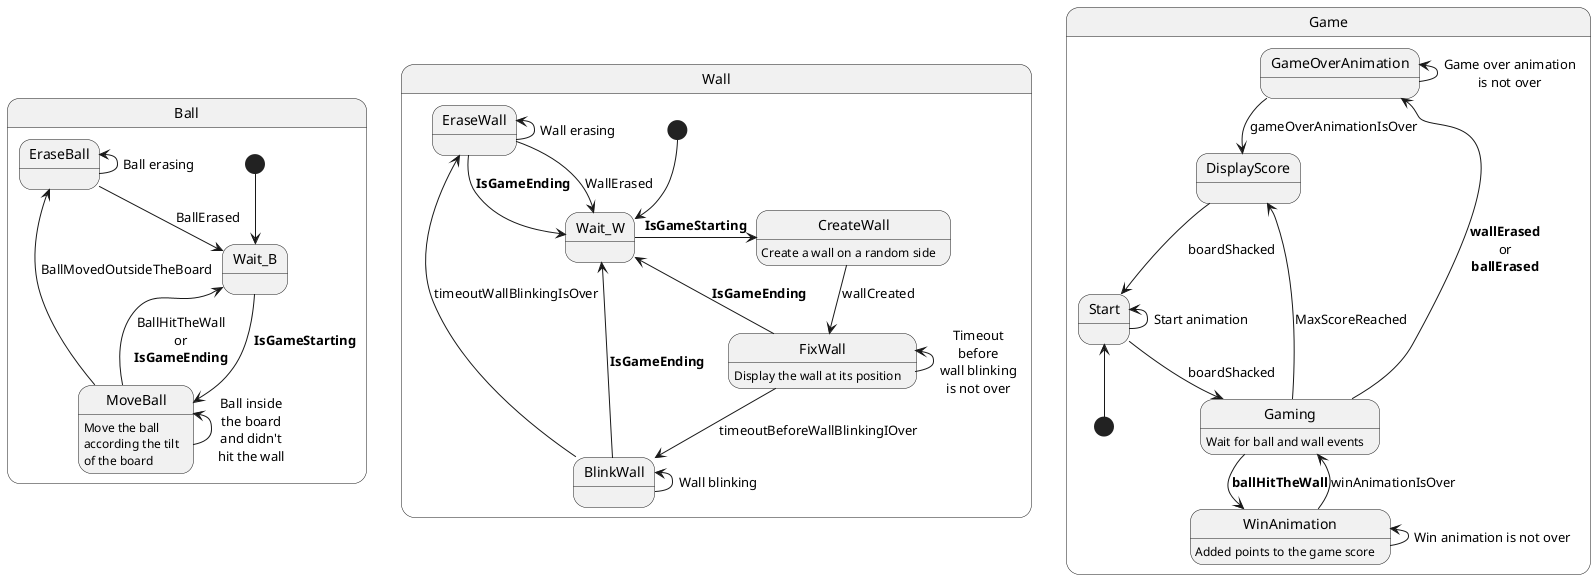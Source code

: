 @startuml

state Ball {
    [*] --> Wait_B

    Wait_B -> MoveBall : **IsGameStarting**

    MoveBall : Move the ball\naccording the tilt\nof the board
    MoveBall -up-> MoveBall : Ball inside\nthe board\nand didn't\nhit the wall
    MoveBall --> EraseBall :  BallMovedOutsideTheBoard
    MoveBall --> Wait_B : BallHitTheWall\nor\n**IsGameEnding**

    EraseBall -up-> EraseBall : Ball erasing
    EraseBall --> Wait_B : BallErased

}

state Wall {
    [*] --> Wait_W
        
    Wait_W -> CreateWall : **IsGameStarting**

    CreateWall : Create a wall on a random side
    CreateWall --> FixWall : wallCreated

    FixWall : Display the wall at its position
    FixWall -up-> FixWall : Timeout\nbefore\nwall blinking\nis not over
    FixWall --> BlinkWall : timeoutBeforeWallBlinkingIOver
    FixWall ->  Wait_W : **IsGameEnding**
    
    BlinkWall -up-> BlinkWall : Wall blinking
    BlinkWall --> EraseWall : timeoutWallBlinkingIsOver
    BlinkWall ->  Wait_W : **IsGameEnding**

    EraseWall -up-> EraseWall : Wall erasing
    EraseWall --> Wait_W : WallErased
    EraseWall ->  Wait_W : **IsGameEnding**
}

state Game {
    [*] -up-> Start

    Start --> Gaming : boardShacked
    Start -up-> Start : Start animation

    Gaming : Wait for ball and wall events
    Gaming --> GameOverAnimation : **wallErased**\nor\n**ballErased**
    Gaming --> DisplayScore : MaxScoreReached

    Gaming --> WinAnimation : **ballHitTheWall**

    WinAnimation : Added points to the game score
    WinAnimation -up-> WinAnimation : Win animation is not over
    WinAnimation --> Gaming : winAnimationIsOver

    GameOverAnimation -up-> GameOverAnimation : Game over animation\nis not over
    GameOverAnimation --> DisplayScore : gameOverAnimationIsOver

    DisplayScore --> Start : boardShacked
}

@enduml
